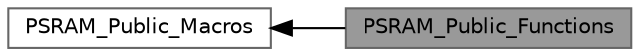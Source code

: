 digraph "PSRAM_Public_Functions"
{
 // LATEX_PDF_SIZE
  bgcolor="transparent";
  edge [fontname=Helvetica,fontsize=10,labelfontname=Helvetica,labelfontsize=10];
  node [fontname=Helvetica,fontsize=10,shape=box,height=0.2,width=0.4];
  rankdir=LR;
  Node1 [label="PSRAM_Public_Functions",height=0.2,width=0.4,color="gray40", fillcolor="grey60", style="filled", fontcolor="black",tooltip=" "];
  Node2 [label="PSRAM_Public_Macros",height=0.2,width=0.4,color="grey40", fillcolor="white", style="filled",URL="$group___p_s_r_a_m___public___macros.html",tooltip=" "];
  Node2->Node1 [shape=plaintext, dir="back", style="solid"];
}
